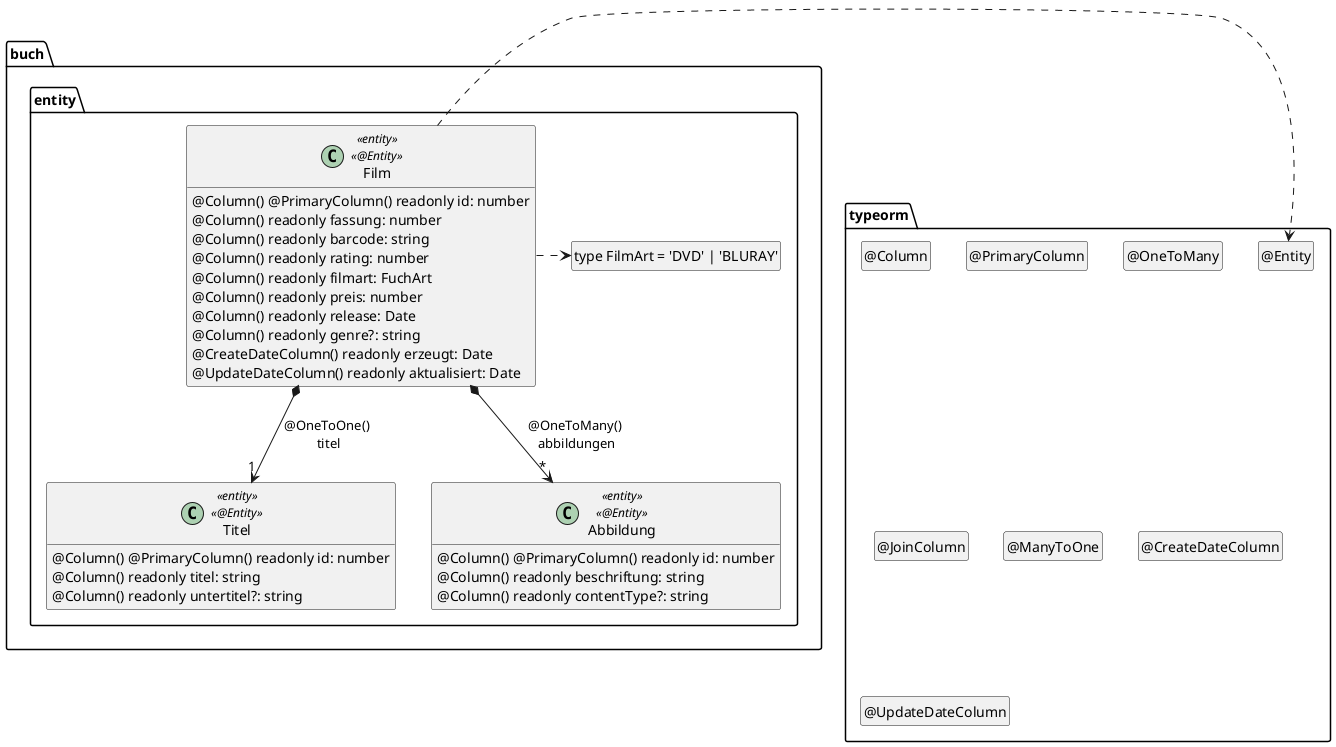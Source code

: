 @startuml Entity

package typeorm {
  class "@Entity" as Entity
  hide Entity circle
  class "@Column" as Column
  hide Column circle
  class "@PrimaryColumn" as PrimaryColumn
  hide PrimaryColumn circle
  class "@OneToMany" as OneToMany
  hide OneToMany circle
  class "@JoinColumn" as JoinColumn
  hide JoinColumn circle
  class "@ManyToOne" as ManyToOne
  hide ManyToOne circle
  class "@CreateDateColumn" as CreateDateColumn
  hide CreateDateColumn circle
  class "@UpdateDateColumn" as UpdateDateColumn
  hide UpdateDateColumn circle
}

package buch.entity {
  class "type FilmArt = 'DVD' | 'BLURAY'" as FilmArt
  hide FilmArt circle

  class Film <<entity>> <<@Entity>> {
    @Column() @PrimaryColumn() readonly id: number
    @Column() readonly fassung: number
    @Column() readonly barcode: string
    @Column() readonly rating: number
    @Column() readonly filmart: FuchArt
    @Column() readonly preis: number
    @Column() readonly release: Date
    @Column() readonly genre?: string
    @CreateDateColumn() readonly erzeugt: Date
    @UpdateDateColumn() readonly aktualisiert: Date
  }

  class Titel <<entity>> <<@Entity>> {
    @Column() @PrimaryColumn() readonly id: number
    @Column() readonly titel: string
    @Column() readonly untertitel?: string
  }

  class Abbildung <<entity>> <<@Entity>> {
    @Column() @PrimaryColumn() readonly id: number
    @Column() readonly beschriftung: string
    @Column() readonly contentType?: string
  }

  Film *--> "1" Titel : @OneToOne() \ntitel
  Film *--> "*" Abbildung : @OneToMany() \nabbildungen

  Film .right.> Entity
  Film .right.> FilmArt
}

hide empty members

@enduml
